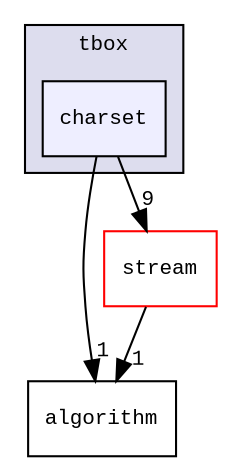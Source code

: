 digraph "src/tbox/charset" {
  compound=true
  node [ fontsize="10", fontname="CourierNew"];
  edge [ labelfontsize="10", labelfontname="CourierNew"];
  subgraph clusterdir_74c89af92d2f666610693d1f60c4bc85 {
    graph [ bgcolor="#ddddee", pencolor="black", label="tbox" fontname="CourierNew", fontsize="10", URL="dir_74c89af92d2f666610693d1f60c4bc85.html"]
  dir_5ac60ffd987a807928934811b2e67510 [shape=box, label="charset", style="filled", fillcolor="#eeeeff", pencolor="black", URL="dir_5ac60ffd987a807928934811b2e67510.html"];
  }
  dir_ac11f784b81667e62f917778dae2d743 [shape=box label="algorithm" URL="dir_ac11f784b81667e62f917778dae2d743.html"];
  dir_097050573d8d31c571800575b2db96e7 [shape=box label="stream" fillcolor="white" style="filled" color="red" URL="dir_097050573d8d31c571800575b2db96e7.html"];
  dir_5ac60ffd987a807928934811b2e67510->dir_ac11f784b81667e62f917778dae2d743 [headlabel="1", labeldistance=1.5 headhref="dir_000005_000002.html"];
  dir_5ac60ffd987a807928934811b2e67510->dir_097050573d8d31c571800575b2db96e7 [headlabel="9", labeldistance=1.5 headhref="dir_000005_000055.html"];
  dir_097050573d8d31c571800575b2db96e7->dir_ac11f784b81667e62f917778dae2d743 [headlabel="1", labeldistance=1.5 headhref="dir_000055_000002.html"];
}
